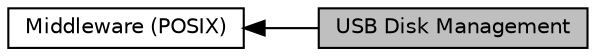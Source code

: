 digraph "USB Disk Management"
{
  edge [fontname="Helvetica",fontsize="10",labelfontname="Helvetica",labelfontsize="10"];
  node [fontname="Helvetica",fontsize="10",shape=box];
  rankdir=LR;
  Node1 [label="USB Disk Management",height=0.2,width=0.4,color="black", fillcolor="grey75", style="filled", fontcolor="black",tooltip="Emulation disk management functions."];
  Node2 [label="Middleware (POSIX)",height=0.2,width=0.4,color="black", fillcolor="white", style="filled",URL="$d1/dc5/group__R__SW__PKG__93__POSIX__MIDDLEWARE.html",tooltip="POSIX interface middleware."];
  Node2->Node1 [shape=plaintext, dir="back", style="solid"];
}
